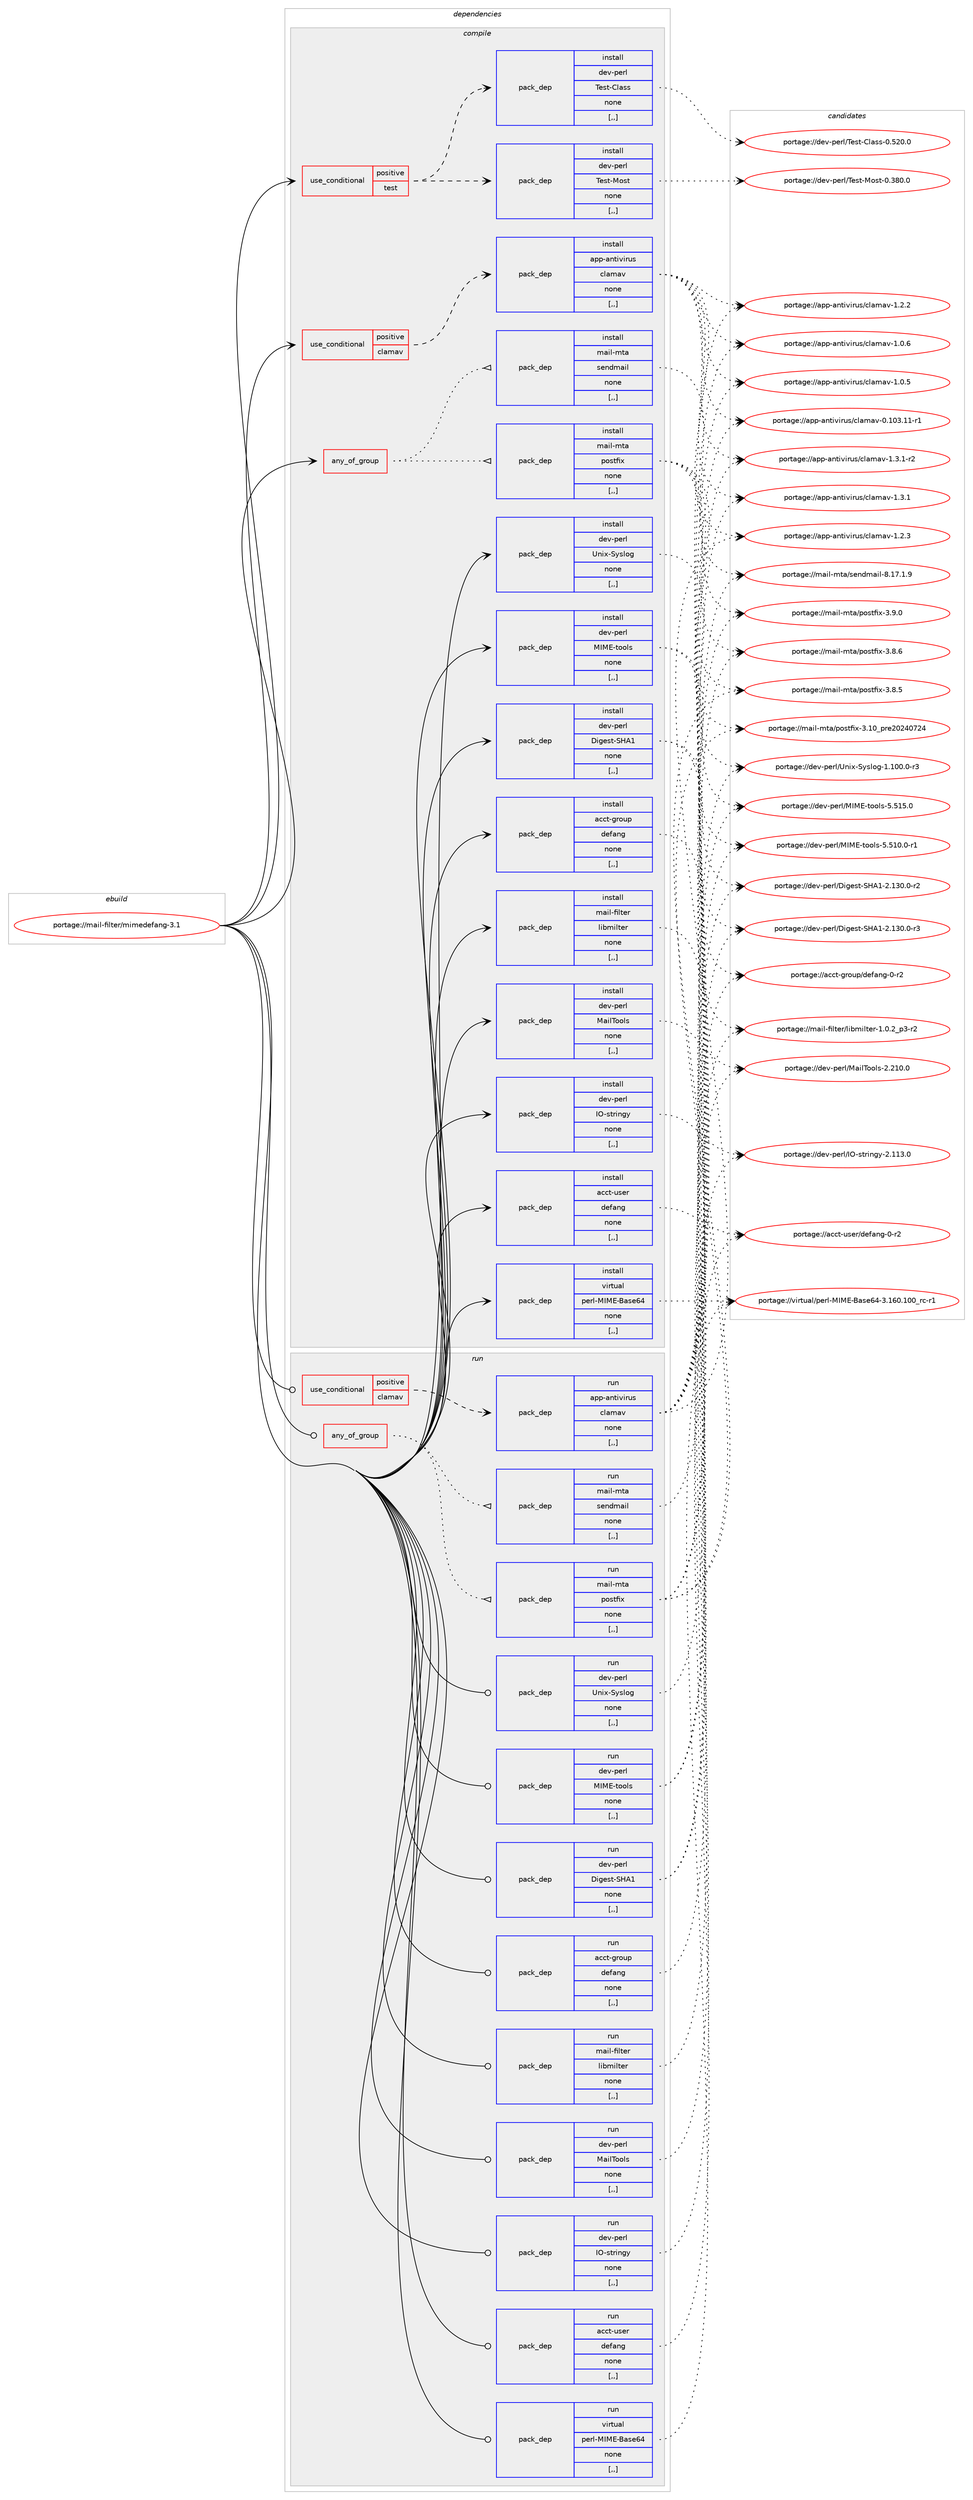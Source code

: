 digraph prolog {

# *************
# Graph options
# *************

newrank=true;
concentrate=true;
compound=true;
graph [rankdir=LR,fontname=Helvetica,fontsize=10,ranksep=1.5];#, ranksep=2.5, nodesep=0.2];
edge  [arrowhead=vee];
node  [fontname=Helvetica,fontsize=10];

# **********
# The ebuild
# **********

subgraph cluster_leftcol {
color=gray;
label=<<i>ebuild</i>>;
id [label="portage://mail-filter/mimedefang-3.1", color=red, width=4, href="../mail-filter/mimedefang-3.1.svg"];
}

# ****************
# The dependencies
# ****************

subgraph cluster_midcol {
color=gray;
label=<<i>dependencies</i>>;
subgraph cluster_compile {
fillcolor="#eeeeee";
style=filled;
label=<<i>compile</i>>;
subgraph any2115 {
dependency279095 [label=<<TABLE BORDER="0" CELLBORDER="1" CELLSPACING="0" CELLPADDING="4"><TR><TD CELLPADDING="10">any_of_group</TD></TR></TABLE>>, shape=none, color=red];subgraph pack206566 {
dependency279096 [label=<<TABLE BORDER="0" CELLBORDER="1" CELLSPACING="0" CELLPADDING="4" WIDTH="220"><TR><TD ROWSPAN="6" CELLPADDING="30">pack_dep</TD></TR><TR><TD WIDTH="110">install</TD></TR><TR><TD>mail-mta</TD></TR><TR><TD>sendmail</TD></TR><TR><TD>none</TD></TR><TR><TD>[,,]</TD></TR></TABLE>>, shape=none, color=blue];
}
dependency279095:e -> dependency279096:w [weight=20,style="dotted",arrowhead="oinv"];
subgraph pack206567 {
dependency279097 [label=<<TABLE BORDER="0" CELLBORDER="1" CELLSPACING="0" CELLPADDING="4" WIDTH="220"><TR><TD ROWSPAN="6" CELLPADDING="30">pack_dep</TD></TR><TR><TD WIDTH="110">install</TD></TR><TR><TD>mail-mta</TD></TR><TR><TD>postfix</TD></TR><TR><TD>none</TD></TR><TR><TD>[,,]</TD></TR></TABLE>>, shape=none, color=blue];
}
dependency279095:e -> dependency279097:w [weight=20,style="dotted",arrowhead="oinv"];
}
id:e -> dependency279095:w [weight=20,style="solid",arrowhead="vee"];
subgraph cond70253 {
dependency279098 [label=<<TABLE BORDER="0" CELLBORDER="1" CELLSPACING="0" CELLPADDING="4"><TR><TD ROWSPAN="3" CELLPADDING="10">use_conditional</TD></TR><TR><TD>positive</TD></TR><TR><TD>clamav</TD></TR></TABLE>>, shape=none, color=red];
subgraph pack206568 {
dependency279099 [label=<<TABLE BORDER="0" CELLBORDER="1" CELLSPACING="0" CELLPADDING="4" WIDTH="220"><TR><TD ROWSPAN="6" CELLPADDING="30">pack_dep</TD></TR><TR><TD WIDTH="110">install</TD></TR><TR><TD>app-antivirus</TD></TR><TR><TD>clamav</TD></TR><TR><TD>none</TD></TR><TR><TD>[,,]</TD></TR></TABLE>>, shape=none, color=blue];
}
dependency279098:e -> dependency279099:w [weight=20,style="dashed",arrowhead="vee"];
}
id:e -> dependency279098:w [weight=20,style="solid",arrowhead="vee"];
subgraph cond70254 {
dependency279100 [label=<<TABLE BORDER="0" CELLBORDER="1" CELLSPACING="0" CELLPADDING="4"><TR><TD ROWSPAN="3" CELLPADDING="10">use_conditional</TD></TR><TR><TD>positive</TD></TR><TR><TD>test</TD></TR></TABLE>>, shape=none, color=red];
subgraph pack206569 {
dependency279101 [label=<<TABLE BORDER="0" CELLBORDER="1" CELLSPACING="0" CELLPADDING="4" WIDTH="220"><TR><TD ROWSPAN="6" CELLPADDING="30">pack_dep</TD></TR><TR><TD WIDTH="110">install</TD></TR><TR><TD>dev-perl</TD></TR><TR><TD>Test-Class</TD></TR><TR><TD>none</TD></TR><TR><TD>[,,]</TD></TR></TABLE>>, shape=none, color=blue];
}
dependency279100:e -> dependency279101:w [weight=20,style="dashed",arrowhead="vee"];
subgraph pack206570 {
dependency279102 [label=<<TABLE BORDER="0" CELLBORDER="1" CELLSPACING="0" CELLPADDING="4" WIDTH="220"><TR><TD ROWSPAN="6" CELLPADDING="30">pack_dep</TD></TR><TR><TD WIDTH="110">install</TD></TR><TR><TD>dev-perl</TD></TR><TR><TD>Test-Most</TD></TR><TR><TD>none</TD></TR><TR><TD>[,,]</TD></TR></TABLE>>, shape=none, color=blue];
}
dependency279100:e -> dependency279102:w [weight=20,style="dashed",arrowhead="vee"];
}
id:e -> dependency279100:w [weight=20,style="solid",arrowhead="vee"];
subgraph pack206571 {
dependency279103 [label=<<TABLE BORDER="0" CELLBORDER="1" CELLSPACING="0" CELLPADDING="4" WIDTH="220"><TR><TD ROWSPAN="6" CELLPADDING="30">pack_dep</TD></TR><TR><TD WIDTH="110">install</TD></TR><TR><TD>acct-group</TD></TR><TR><TD>defang</TD></TR><TR><TD>none</TD></TR><TR><TD>[,,]</TD></TR></TABLE>>, shape=none, color=blue];
}
id:e -> dependency279103:w [weight=20,style="solid",arrowhead="vee"];
subgraph pack206572 {
dependency279104 [label=<<TABLE BORDER="0" CELLBORDER="1" CELLSPACING="0" CELLPADDING="4" WIDTH="220"><TR><TD ROWSPAN="6" CELLPADDING="30">pack_dep</TD></TR><TR><TD WIDTH="110">install</TD></TR><TR><TD>acct-user</TD></TR><TR><TD>defang</TD></TR><TR><TD>none</TD></TR><TR><TD>[,,]</TD></TR></TABLE>>, shape=none, color=blue];
}
id:e -> dependency279104:w [weight=20,style="solid",arrowhead="vee"];
subgraph pack206573 {
dependency279105 [label=<<TABLE BORDER="0" CELLBORDER="1" CELLSPACING="0" CELLPADDING="4" WIDTH="220"><TR><TD ROWSPAN="6" CELLPADDING="30">pack_dep</TD></TR><TR><TD WIDTH="110">install</TD></TR><TR><TD>dev-perl</TD></TR><TR><TD>Digest-SHA1</TD></TR><TR><TD>none</TD></TR><TR><TD>[,,]</TD></TR></TABLE>>, shape=none, color=blue];
}
id:e -> dependency279105:w [weight=20,style="solid",arrowhead="vee"];
subgraph pack206574 {
dependency279106 [label=<<TABLE BORDER="0" CELLBORDER="1" CELLSPACING="0" CELLPADDING="4" WIDTH="220"><TR><TD ROWSPAN="6" CELLPADDING="30">pack_dep</TD></TR><TR><TD WIDTH="110">install</TD></TR><TR><TD>dev-perl</TD></TR><TR><TD>IO-stringy</TD></TR><TR><TD>none</TD></TR><TR><TD>[,,]</TD></TR></TABLE>>, shape=none, color=blue];
}
id:e -> dependency279106:w [weight=20,style="solid",arrowhead="vee"];
subgraph pack206575 {
dependency279107 [label=<<TABLE BORDER="0" CELLBORDER="1" CELLSPACING="0" CELLPADDING="4" WIDTH="220"><TR><TD ROWSPAN="6" CELLPADDING="30">pack_dep</TD></TR><TR><TD WIDTH="110">install</TD></TR><TR><TD>dev-perl</TD></TR><TR><TD>MIME-tools</TD></TR><TR><TD>none</TD></TR><TR><TD>[,,]</TD></TR></TABLE>>, shape=none, color=blue];
}
id:e -> dependency279107:w [weight=20,style="solid",arrowhead="vee"];
subgraph pack206576 {
dependency279108 [label=<<TABLE BORDER="0" CELLBORDER="1" CELLSPACING="0" CELLPADDING="4" WIDTH="220"><TR><TD ROWSPAN="6" CELLPADDING="30">pack_dep</TD></TR><TR><TD WIDTH="110">install</TD></TR><TR><TD>dev-perl</TD></TR><TR><TD>MailTools</TD></TR><TR><TD>none</TD></TR><TR><TD>[,,]</TD></TR></TABLE>>, shape=none, color=blue];
}
id:e -> dependency279108:w [weight=20,style="solid",arrowhead="vee"];
subgraph pack206577 {
dependency279109 [label=<<TABLE BORDER="0" CELLBORDER="1" CELLSPACING="0" CELLPADDING="4" WIDTH="220"><TR><TD ROWSPAN="6" CELLPADDING="30">pack_dep</TD></TR><TR><TD WIDTH="110">install</TD></TR><TR><TD>dev-perl</TD></TR><TR><TD>Unix-Syslog</TD></TR><TR><TD>none</TD></TR><TR><TD>[,,]</TD></TR></TABLE>>, shape=none, color=blue];
}
id:e -> dependency279109:w [weight=20,style="solid",arrowhead="vee"];
subgraph pack206578 {
dependency279110 [label=<<TABLE BORDER="0" CELLBORDER="1" CELLSPACING="0" CELLPADDING="4" WIDTH="220"><TR><TD ROWSPAN="6" CELLPADDING="30">pack_dep</TD></TR><TR><TD WIDTH="110">install</TD></TR><TR><TD>mail-filter</TD></TR><TR><TD>libmilter</TD></TR><TR><TD>none</TD></TR><TR><TD>[,,]</TD></TR></TABLE>>, shape=none, color=blue];
}
id:e -> dependency279110:w [weight=20,style="solid",arrowhead="vee"];
subgraph pack206579 {
dependency279111 [label=<<TABLE BORDER="0" CELLBORDER="1" CELLSPACING="0" CELLPADDING="4" WIDTH="220"><TR><TD ROWSPAN="6" CELLPADDING="30">pack_dep</TD></TR><TR><TD WIDTH="110">install</TD></TR><TR><TD>virtual</TD></TR><TR><TD>perl-MIME-Base64</TD></TR><TR><TD>none</TD></TR><TR><TD>[,,]</TD></TR></TABLE>>, shape=none, color=blue];
}
id:e -> dependency279111:w [weight=20,style="solid",arrowhead="vee"];
}
subgraph cluster_compileandrun {
fillcolor="#eeeeee";
style=filled;
label=<<i>compile and run</i>>;
}
subgraph cluster_run {
fillcolor="#eeeeee";
style=filled;
label=<<i>run</i>>;
subgraph any2116 {
dependency279112 [label=<<TABLE BORDER="0" CELLBORDER="1" CELLSPACING="0" CELLPADDING="4"><TR><TD CELLPADDING="10">any_of_group</TD></TR></TABLE>>, shape=none, color=red];subgraph pack206580 {
dependency279113 [label=<<TABLE BORDER="0" CELLBORDER="1" CELLSPACING="0" CELLPADDING="4" WIDTH="220"><TR><TD ROWSPAN="6" CELLPADDING="30">pack_dep</TD></TR><TR><TD WIDTH="110">run</TD></TR><TR><TD>mail-mta</TD></TR><TR><TD>sendmail</TD></TR><TR><TD>none</TD></TR><TR><TD>[,,]</TD></TR></TABLE>>, shape=none, color=blue];
}
dependency279112:e -> dependency279113:w [weight=20,style="dotted",arrowhead="oinv"];
subgraph pack206581 {
dependency279114 [label=<<TABLE BORDER="0" CELLBORDER="1" CELLSPACING="0" CELLPADDING="4" WIDTH="220"><TR><TD ROWSPAN="6" CELLPADDING="30">pack_dep</TD></TR><TR><TD WIDTH="110">run</TD></TR><TR><TD>mail-mta</TD></TR><TR><TD>postfix</TD></TR><TR><TD>none</TD></TR><TR><TD>[,,]</TD></TR></TABLE>>, shape=none, color=blue];
}
dependency279112:e -> dependency279114:w [weight=20,style="dotted",arrowhead="oinv"];
}
id:e -> dependency279112:w [weight=20,style="solid",arrowhead="odot"];
subgraph cond70255 {
dependency279115 [label=<<TABLE BORDER="0" CELLBORDER="1" CELLSPACING="0" CELLPADDING="4"><TR><TD ROWSPAN="3" CELLPADDING="10">use_conditional</TD></TR><TR><TD>positive</TD></TR><TR><TD>clamav</TD></TR></TABLE>>, shape=none, color=red];
subgraph pack206582 {
dependency279116 [label=<<TABLE BORDER="0" CELLBORDER="1" CELLSPACING="0" CELLPADDING="4" WIDTH="220"><TR><TD ROWSPAN="6" CELLPADDING="30">pack_dep</TD></TR><TR><TD WIDTH="110">run</TD></TR><TR><TD>app-antivirus</TD></TR><TR><TD>clamav</TD></TR><TR><TD>none</TD></TR><TR><TD>[,,]</TD></TR></TABLE>>, shape=none, color=blue];
}
dependency279115:e -> dependency279116:w [weight=20,style="dashed",arrowhead="vee"];
}
id:e -> dependency279115:w [weight=20,style="solid",arrowhead="odot"];
subgraph pack206583 {
dependency279117 [label=<<TABLE BORDER="0" CELLBORDER="1" CELLSPACING="0" CELLPADDING="4" WIDTH="220"><TR><TD ROWSPAN="6" CELLPADDING="30">pack_dep</TD></TR><TR><TD WIDTH="110">run</TD></TR><TR><TD>acct-group</TD></TR><TR><TD>defang</TD></TR><TR><TD>none</TD></TR><TR><TD>[,,]</TD></TR></TABLE>>, shape=none, color=blue];
}
id:e -> dependency279117:w [weight=20,style="solid",arrowhead="odot"];
subgraph pack206584 {
dependency279118 [label=<<TABLE BORDER="0" CELLBORDER="1" CELLSPACING="0" CELLPADDING="4" WIDTH="220"><TR><TD ROWSPAN="6" CELLPADDING="30">pack_dep</TD></TR><TR><TD WIDTH="110">run</TD></TR><TR><TD>acct-user</TD></TR><TR><TD>defang</TD></TR><TR><TD>none</TD></TR><TR><TD>[,,]</TD></TR></TABLE>>, shape=none, color=blue];
}
id:e -> dependency279118:w [weight=20,style="solid",arrowhead="odot"];
subgraph pack206585 {
dependency279119 [label=<<TABLE BORDER="0" CELLBORDER="1" CELLSPACING="0" CELLPADDING="4" WIDTH="220"><TR><TD ROWSPAN="6" CELLPADDING="30">pack_dep</TD></TR><TR><TD WIDTH="110">run</TD></TR><TR><TD>dev-perl</TD></TR><TR><TD>Digest-SHA1</TD></TR><TR><TD>none</TD></TR><TR><TD>[,,]</TD></TR></TABLE>>, shape=none, color=blue];
}
id:e -> dependency279119:w [weight=20,style="solid",arrowhead="odot"];
subgraph pack206586 {
dependency279120 [label=<<TABLE BORDER="0" CELLBORDER="1" CELLSPACING="0" CELLPADDING="4" WIDTH="220"><TR><TD ROWSPAN="6" CELLPADDING="30">pack_dep</TD></TR><TR><TD WIDTH="110">run</TD></TR><TR><TD>dev-perl</TD></TR><TR><TD>IO-stringy</TD></TR><TR><TD>none</TD></TR><TR><TD>[,,]</TD></TR></TABLE>>, shape=none, color=blue];
}
id:e -> dependency279120:w [weight=20,style="solid",arrowhead="odot"];
subgraph pack206587 {
dependency279121 [label=<<TABLE BORDER="0" CELLBORDER="1" CELLSPACING="0" CELLPADDING="4" WIDTH="220"><TR><TD ROWSPAN="6" CELLPADDING="30">pack_dep</TD></TR><TR><TD WIDTH="110">run</TD></TR><TR><TD>dev-perl</TD></TR><TR><TD>MIME-tools</TD></TR><TR><TD>none</TD></TR><TR><TD>[,,]</TD></TR></TABLE>>, shape=none, color=blue];
}
id:e -> dependency279121:w [weight=20,style="solid",arrowhead="odot"];
subgraph pack206588 {
dependency279122 [label=<<TABLE BORDER="0" CELLBORDER="1" CELLSPACING="0" CELLPADDING="4" WIDTH="220"><TR><TD ROWSPAN="6" CELLPADDING="30">pack_dep</TD></TR><TR><TD WIDTH="110">run</TD></TR><TR><TD>dev-perl</TD></TR><TR><TD>MailTools</TD></TR><TR><TD>none</TD></TR><TR><TD>[,,]</TD></TR></TABLE>>, shape=none, color=blue];
}
id:e -> dependency279122:w [weight=20,style="solid",arrowhead="odot"];
subgraph pack206589 {
dependency279123 [label=<<TABLE BORDER="0" CELLBORDER="1" CELLSPACING="0" CELLPADDING="4" WIDTH="220"><TR><TD ROWSPAN="6" CELLPADDING="30">pack_dep</TD></TR><TR><TD WIDTH="110">run</TD></TR><TR><TD>dev-perl</TD></TR><TR><TD>Unix-Syslog</TD></TR><TR><TD>none</TD></TR><TR><TD>[,,]</TD></TR></TABLE>>, shape=none, color=blue];
}
id:e -> dependency279123:w [weight=20,style="solid",arrowhead="odot"];
subgraph pack206590 {
dependency279124 [label=<<TABLE BORDER="0" CELLBORDER="1" CELLSPACING="0" CELLPADDING="4" WIDTH="220"><TR><TD ROWSPAN="6" CELLPADDING="30">pack_dep</TD></TR><TR><TD WIDTH="110">run</TD></TR><TR><TD>mail-filter</TD></TR><TR><TD>libmilter</TD></TR><TR><TD>none</TD></TR><TR><TD>[,,]</TD></TR></TABLE>>, shape=none, color=blue];
}
id:e -> dependency279124:w [weight=20,style="solid",arrowhead="odot"];
subgraph pack206591 {
dependency279125 [label=<<TABLE BORDER="0" CELLBORDER="1" CELLSPACING="0" CELLPADDING="4" WIDTH="220"><TR><TD ROWSPAN="6" CELLPADDING="30">pack_dep</TD></TR><TR><TD WIDTH="110">run</TD></TR><TR><TD>virtual</TD></TR><TR><TD>perl-MIME-Base64</TD></TR><TR><TD>none</TD></TR><TR><TD>[,,]</TD></TR></TABLE>>, shape=none, color=blue];
}
id:e -> dependency279125:w [weight=20,style="solid",arrowhead="odot"];
}
}

# **************
# The candidates
# **************

subgraph cluster_choices {
rank=same;
color=gray;
label=<<i>candidates</i>>;

subgraph choice206566 {
color=black;
nodesep=1;
choice1099710510845109116974711510111010010997105108455646495546494657 [label="portage://mail-mta/sendmail-8.17.1.9", color=red, width=4,href="../mail-mta/sendmail-8.17.1.9.svg"];
dependency279096:e -> choice1099710510845109116974711510111010010997105108455646495546494657:w [style=dotted,weight="100"];
}
subgraph choice206567 {
color=black;
nodesep=1;
choice109971051084510911697471121111151161021051204551464948951121141015048505248555052 [label="portage://mail-mta/postfix-3.10_pre20240724", color=red, width=4,href="../mail-mta/postfix-3.10_pre20240724.svg"];
choice10997105108451091169747112111115116102105120455146574648 [label="portage://mail-mta/postfix-3.9.0", color=red, width=4,href="../mail-mta/postfix-3.9.0.svg"];
choice10997105108451091169747112111115116102105120455146564654 [label="portage://mail-mta/postfix-3.8.6", color=red, width=4,href="../mail-mta/postfix-3.8.6.svg"];
choice10997105108451091169747112111115116102105120455146564653 [label="portage://mail-mta/postfix-3.8.5", color=red, width=4,href="../mail-mta/postfix-3.8.5.svg"];
dependency279097:e -> choice109971051084510911697471121111151161021051204551464948951121141015048505248555052:w [style=dotted,weight="100"];
dependency279097:e -> choice10997105108451091169747112111115116102105120455146574648:w [style=dotted,weight="100"];
dependency279097:e -> choice10997105108451091169747112111115116102105120455146564654:w [style=dotted,weight="100"];
dependency279097:e -> choice10997105108451091169747112111115116102105120455146564653:w [style=dotted,weight="100"];
}
subgraph choice206568 {
color=black;
nodesep=1;
choice971121124597110116105118105114117115479910897109971184549465146494511450 [label="portage://app-antivirus/clamav-1.3.1-r2", color=red, width=4,href="../app-antivirus/clamav-1.3.1-r2.svg"];
choice97112112459711011610511810511411711547991089710997118454946514649 [label="portage://app-antivirus/clamav-1.3.1", color=red, width=4,href="../app-antivirus/clamav-1.3.1.svg"];
choice97112112459711011610511810511411711547991089710997118454946504651 [label="portage://app-antivirus/clamav-1.2.3", color=red, width=4,href="../app-antivirus/clamav-1.2.3.svg"];
choice97112112459711011610511810511411711547991089710997118454946504650 [label="portage://app-antivirus/clamav-1.2.2", color=red, width=4,href="../app-antivirus/clamav-1.2.2.svg"];
choice97112112459711011610511810511411711547991089710997118454946484654 [label="portage://app-antivirus/clamav-1.0.6", color=red, width=4,href="../app-antivirus/clamav-1.0.6.svg"];
choice97112112459711011610511810511411711547991089710997118454946484653 [label="portage://app-antivirus/clamav-1.0.5", color=red, width=4,href="../app-antivirus/clamav-1.0.5.svg"];
choice971121124597110116105118105114117115479910897109971184548464948514649494511449 [label="portage://app-antivirus/clamav-0.103.11-r1", color=red, width=4,href="../app-antivirus/clamav-0.103.11-r1.svg"];
dependency279099:e -> choice971121124597110116105118105114117115479910897109971184549465146494511450:w [style=dotted,weight="100"];
dependency279099:e -> choice97112112459711011610511810511411711547991089710997118454946514649:w [style=dotted,weight="100"];
dependency279099:e -> choice97112112459711011610511810511411711547991089710997118454946504651:w [style=dotted,weight="100"];
dependency279099:e -> choice97112112459711011610511810511411711547991089710997118454946504650:w [style=dotted,weight="100"];
dependency279099:e -> choice97112112459711011610511810511411711547991089710997118454946484654:w [style=dotted,weight="100"];
dependency279099:e -> choice97112112459711011610511810511411711547991089710997118454946484653:w [style=dotted,weight="100"];
dependency279099:e -> choice971121124597110116105118105114117115479910897109971184548464948514649494511449:w [style=dotted,weight="100"];
}
subgraph choice206569 {
color=black;
nodesep=1;
choice1001011184511210111410847841011151164567108971151154548465350484648 [label="portage://dev-perl/Test-Class-0.520.0", color=red, width=4,href="../dev-perl/Test-Class-0.520.0.svg"];
dependency279101:e -> choice1001011184511210111410847841011151164567108971151154548465350484648:w [style=dotted,weight="100"];
}
subgraph choice206570 {
color=black;
nodesep=1;
choice10010111845112101114108478410111511645771111151164548465156484648 [label="portage://dev-perl/Test-Most-0.380.0", color=red, width=4,href="../dev-perl/Test-Most-0.380.0.svg"];
dependency279102:e -> choice10010111845112101114108478410111511645771111151164548465156484648:w [style=dotted,weight="100"];
}
subgraph choice206571 {
color=black;
nodesep=1;
choice97999911645103114111117112471001011029711010345484511450 [label="portage://acct-group/defang-0-r2", color=red, width=4,href="../acct-group/defang-0-r2.svg"];
dependency279103:e -> choice97999911645103114111117112471001011029711010345484511450:w [style=dotted,weight="100"];
}
subgraph choice206572 {
color=black;
nodesep=1;
choice97999911645117115101114471001011029711010345484511450 [label="portage://acct-user/defang-0-r2", color=red, width=4,href="../acct-user/defang-0-r2.svg"];
dependency279104:e -> choice97999911645117115101114471001011029711010345484511450:w [style=dotted,weight="100"];
}
subgraph choice206573 {
color=black;
nodesep=1;
choice100101118451121011141084768105103101115116458372654945504649514846484511451 [label="portage://dev-perl/Digest-SHA1-2.130.0-r3", color=red, width=4,href="../dev-perl/Digest-SHA1-2.130.0-r3.svg"];
choice100101118451121011141084768105103101115116458372654945504649514846484511450 [label="portage://dev-perl/Digest-SHA1-2.130.0-r2", color=red, width=4,href="../dev-perl/Digest-SHA1-2.130.0-r2.svg"];
dependency279105:e -> choice100101118451121011141084768105103101115116458372654945504649514846484511451:w [style=dotted,weight="100"];
dependency279105:e -> choice100101118451121011141084768105103101115116458372654945504649514846484511450:w [style=dotted,weight="100"];
}
subgraph choice206574 {
color=black;
nodesep=1;
choice10010111845112101114108477379451151161141051101031214550464949514648 [label="portage://dev-perl/IO-stringy-2.113.0", color=red, width=4,href="../dev-perl/IO-stringy-2.113.0.svg"];
dependency279106:e -> choice10010111845112101114108477379451151161141051101031214550464949514648:w [style=dotted,weight="100"];
}
subgraph choice206575 {
color=black;
nodesep=1;
choice100101118451121011141084777737769451161111111081154553465349534648 [label="portage://dev-perl/MIME-tools-5.515.0", color=red, width=4,href="../dev-perl/MIME-tools-5.515.0.svg"];
choice1001011184511210111410847777377694511611111110811545534653494846484511449 [label="portage://dev-perl/MIME-tools-5.510.0-r1", color=red, width=4,href="../dev-perl/MIME-tools-5.510.0-r1.svg"];
dependency279107:e -> choice100101118451121011141084777737769451161111111081154553465349534648:w [style=dotted,weight="100"];
dependency279107:e -> choice1001011184511210111410847777377694511611111110811545534653494846484511449:w [style=dotted,weight="100"];
}
subgraph choice206576 {
color=black;
nodesep=1;
choice10010111845112101114108477797105108841111111081154550465049484648 [label="portage://dev-perl/MailTools-2.210.0", color=red, width=4,href="../dev-perl/MailTools-2.210.0.svg"];
dependency279108:e -> choice10010111845112101114108477797105108841111111081154550465049484648:w [style=dotted,weight="100"];
}
subgraph choice206577 {
color=black;
nodesep=1;
choice100101118451121011141084785110105120458312111510811110345494649484846484511451 [label="portage://dev-perl/Unix-Syslog-1.100.0-r3", color=red, width=4,href="../dev-perl/Unix-Syslog-1.100.0-r3.svg"];
dependency279109:e -> choice100101118451121011141084785110105120458312111510811110345494649484846484511451:w [style=dotted,weight="100"];
}
subgraph choice206578 {
color=black;
nodesep=1;
choice1099710510845102105108116101114471081059810910510811610111445494648465095112514511450 [label="portage://mail-filter/libmilter-1.0.2_p3-r2", color=red, width=4,href="../mail-filter/libmilter-1.0.2_p3-r2.svg"];
dependency279110:e -> choice1099710510845102105108116101114471081059810910510811610111445494648465095112514511450:w [style=dotted,weight="100"];
}
subgraph choice206579 {
color=black;
nodesep=1;
choice1181051141161179710847112101114108457773776945669711510154524551464954484649484895114994511449 [label="portage://virtual/perl-MIME-Base64-3.160.100_rc-r1", color=red, width=4,href="../virtual/perl-MIME-Base64-3.160.100_rc-r1.svg"];
dependency279111:e -> choice1181051141161179710847112101114108457773776945669711510154524551464954484649484895114994511449:w [style=dotted,weight="100"];
}
subgraph choice206580 {
color=black;
nodesep=1;
choice1099710510845109116974711510111010010997105108455646495546494657 [label="portage://mail-mta/sendmail-8.17.1.9", color=red, width=4,href="../mail-mta/sendmail-8.17.1.9.svg"];
dependency279113:e -> choice1099710510845109116974711510111010010997105108455646495546494657:w [style=dotted,weight="100"];
}
subgraph choice206581 {
color=black;
nodesep=1;
choice109971051084510911697471121111151161021051204551464948951121141015048505248555052 [label="portage://mail-mta/postfix-3.10_pre20240724", color=red, width=4,href="../mail-mta/postfix-3.10_pre20240724.svg"];
choice10997105108451091169747112111115116102105120455146574648 [label="portage://mail-mta/postfix-3.9.0", color=red, width=4,href="../mail-mta/postfix-3.9.0.svg"];
choice10997105108451091169747112111115116102105120455146564654 [label="portage://mail-mta/postfix-3.8.6", color=red, width=4,href="../mail-mta/postfix-3.8.6.svg"];
choice10997105108451091169747112111115116102105120455146564653 [label="portage://mail-mta/postfix-3.8.5", color=red, width=4,href="../mail-mta/postfix-3.8.5.svg"];
dependency279114:e -> choice109971051084510911697471121111151161021051204551464948951121141015048505248555052:w [style=dotted,weight="100"];
dependency279114:e -> choice10997105108451091169747112111115116102105120455146574648:w [style=dotted,weight="100"];
dependency279114:e -> choice10997105108451091169747112111115116102105120455146564654:w [style=dotted,weight="100"];
dependency279114:e -> choice10997105108451091169747112111115116102105120455146564653:w [style=dotted,weight="100"];
}
subgraph choice206582 {
color=black;
nodesep=1;
choice971121124597110116105118105114117115479910897109971184549465146494511450 [label="portage://app-antivirus/clamav-1.3.1-r2", color=red, width=4,href="../app-antivirus/clamav-1.3.1-r2.svg"];
choice97112112459711011610511810511411711547991089710997118454946514649 [label="portage://app-antivirus/clamav-1.3.1", color=red, width=4,href="../app-antivirus/clamav-1.3.1.svg"];
choice97112112459711011610511810511411711547991089710997118454946504651 [label="portage://app-antivirus/clamav-1.2.3", color=red, width=4,href="../app-antivirus/clamav-1.2.3.svg"];
choice97112112459711011610511810511411711547991089710997118454946504650 [label="portage://app-antivirus/clamav-1.2.2", color=red, width=4,href="../app-antivirus/clamav-1.2.2.svg"];
choice97112112459711011610511810511411711547991089710997118454946484654 [label="portage://app-antivirus/clamav-1.0.6", color=red, width=4,href="../app-antivirus/clamav-1.0.6.svg"];
choice97112112459711011610511810511411711547991089710997118454946484653 [label="portage://app-antivirus/clamav-1.0.5", color=red, width=4,href="../app-antivirus/clamav-1.0.5.svg"];
choice971121124597110116105118105114117115479910897109971184548464948514649494511449 [label="portage://app-antivirus/clamav-0.103.11-r1", color=red, width=4,href="../app-antivirus/clamav-0.103.11-r1.svg"];
dependency279116:e -> choice971121124597110116105118105114117115479910897109971184549465146494511450:w [style=dotted,weight="100"];
dependency279116:e -> choice97112112459711011610511810511411711547991089710997118454946514649:w [style=dotted,weight="100"];
dependency279116:e -> choice97112112459711011610511810511411711547991089710997118454946504651:w [style=dotted,weight="100"];
dependency279116:e -> choice97112112459711011610511810511411711547991089710997118454946504650:w [style=dotted,weight="100"];
dependency279116:e -> choice97112112459711011610511810511411711547991089710997118454946484654:w [style=dotted,weight="100"];
dependency279116:e -> choice97112112459711011610511810511411711547991089710997118454946484653:w [style=dotted,weight="100"];
dependency279116:e -> choice971121124597110116105118105114117115479910897109971184548464948514649494511449:w [style=dotted,weight="100"];
}
subgraph choice206583 {
color=black;
nodesep=1;
choice97999911645103114111117112471001011029711010345484511450 [label="portage://acct-group/defang-0-r2", color=red, width=4,href="../acct-group/defang-0-r2.svg"];
dependency279117:e -> choice97999911645103114111117112471001011029711010345484511450:w [style=dotted,weight="100"];
}
subgraph choice206584 {
color=black;
nodesep=1;
choice97999911645117115101114471001011029711010345484511450 [label="portage://acct-user/defang-0-r2", color=red, width=4,href="../acct-user/defang-0-r2.svg"];
dependency279118:e -> choice97999911645117115101114471001011029711010345484511450:w [style=dotted,weight="100"];
}
subgraph choice206585 {
color=black;
nodesep=1;
choice100101118451121011141084768105103101115116458372654945504649514846484511451 [label="portage://dev-perl/Digest-SHA1-2.130.0-r3", color=red, width=4,href="../dev-perl/Digest-SHA1-2.130.0-r3.svg"];
choice100101118451121011141084768105103101115116458372654945504649514846484511450 [label="portage://dev-perl/Digest-SHA1-2.130.0-r2", color=red, width=4,href="../dev-perl/Digest-SHA1-2.130.0-r2.svg"];
dependency279119:e -> choice100101118451121011141084768105103101115116458372654945504649514846484511451:w [style=dotted,weight="100"];
dependency279119:e -> choice100101118451121011141084768105103101115116458372654945504649514846484511450:w [style=dotted,weight="100"];
}
subgraph choice206586 {
color=black;
nodesep=1;
choice10010111845112101114108477379451151161141051101031214550464949514648 [label="portage://dev-perl/IO-stringy-2.113.0", color=red, width=4,href="../dev-perl/IO-stringy-2.113.0.svg"];
dependency279120:e -> choice10010111845112101114108477379451151161141051101031214550464949514648:w [style=dotted,weight="100"];
}
subgraph choice206587 {
color=black;
nodesep=1;
choice100101118451121011141084777737769451161111111081154553465349534648 [label="portage://dev-perl/MIME-tools-5.515.0", color=red, width=4,href="../dev-perl/MIME-tools-5.515.0.svg"];
choice1001011184511210111410847777377694511611111110811545534653494846484511449 [label="portage://dev-perl/MIME-tools-5.510.0-r1", color=red, width=4,href="../dev-perl/MIME-tools-5.510.0-r1.svg"];
dependency279121:e -> choice100101118451121011141084777737769451161111111081154553465349534648:w [style=dotted,weight="100"];
dependency279121:e -> choice1001011184511210111410847777377694511611111110811545534653494846484511449:w [style=dotted,weight="100"];
}
subgraph choice206588 {
color=black;
nodesep=1;
choice10010111845112101114108477797105108841111111081154550465049484648 [label="portage://dev-perl/MailTools-2.210.0", color=red, width=4,href="../dev-perl/MailTools-2.210.0.svg"];
dependency279122:e -> choice10010111845112101114108477797105108841111111081154550465049484648:w [style=dotted,weight="100"];
}
subgraph choice206589 {
color=black;
nodesep=1;
choice100101118451121011141084785110105120458312111510811110345494649484846484511451 [label="portage://dev-perl/Unix-Syslog-1.100.0-r3", color=red, width=4,href="../dev-perl/Unix-Syslog-1.100.0-r3.svg"];
dependency279123:e -> choice100101118451121011141084785110105120458312111510811110345494649484846484511451:w [style=dotted,weight="100"];
}
subgraph choice206590 {
color=black;
nodesep=1;
choice1099710510845102105108116101114471081059810910510811610111445494648465095112514511450 [label="portage://mail-filter/libmilter-1.0.2_p3-r2", color=red, width=4,href="../mail-filter/libmilter-1.0.2_p3-r2.svg"];
dependency279124:e -> choice1099710510845102105108116101114471081059810910510811610111445494648465095112514511450:w [style=dotted,weight="100"];
}
subgraph choice206591 {
color=black;
nodesep=1;
choice1181051141161179710847112101114108457773776945669711510154524551464954484649484895114994511449 [label="portage://virtual/perl-MIME-Base64-3.160.100_rc-r1", color=red, width=4,href="../virtual/perl-MIME-Base64-3.160.100_rc-r1.svg"];
dependency279125:e -> choice1181051141161179710847112101114108457773776945669711510154524551464954484649484895114994511449:w [style=dotted,weight="100"];
}
}

}
